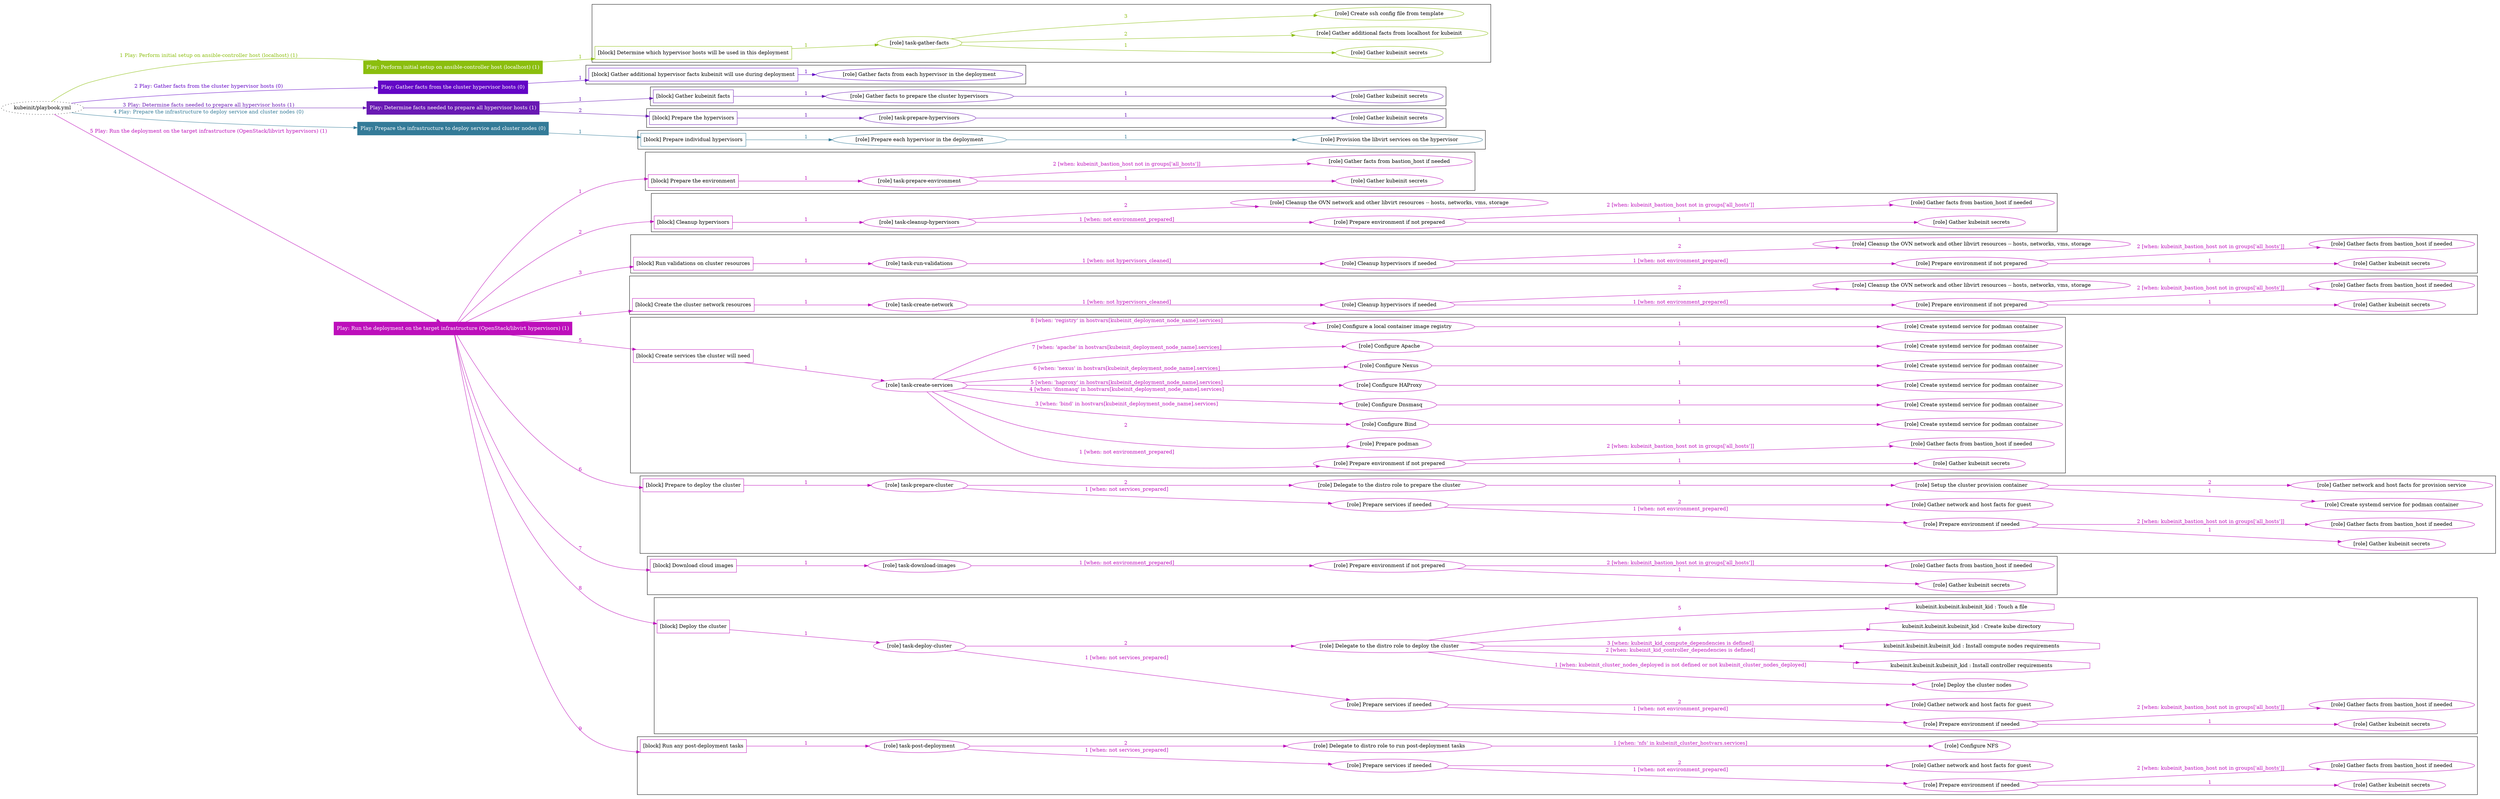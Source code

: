 digraph {
	graph [concentrate=true ordering=in rankdir=LR ratio=fill]
	edge [esep=5 sep=10]
	"kubeinit/playbook.yml" [URL="/home/runner/work/kubeinit/kubeinit/kubeinit/playbook.yml" id=playbook_125298d5 style=dotted]
	"kubeinit/playbook.yml" -> play_e8ec5bf6 [label="1 Play: Perform initial setup on ansible-controller host (localhost) (1)" color="#8bbe0e" fontcolor="#8bbe0e" id=edge_play_e8ec5bf6 labeltooltip="1 Play: Perform initial setup on ansible-controller host (localhost) (1)" tooltip="1 Play: Perform initial setup on ansible-controller host (localhost) (1)"]
	subgraph "Play: Perform initial setup on ansible-controller host (localhost) (1)" {
		play_e8ec5bf6 [label="Play: Perform initial setup on ansible-controller host (localhost) (1)" URL="/home/runner/work/kubeinit/kubeinit/kubeinit/playbook.yml" color="#8bbe0e" fontcolor="#ffffff" id=play_e8ec5bf6 shape=box style=filled tooltip=localhost]
		play_e8ec5bf6 -> block_631149fe [label=1 color="#8bbe0e" fontcolor="#8bbe0e" id=edge_block_631149fe labeltooltip=1 tooltip=1]
		subgraph cluster_block_631149fe {
			block_631149fe [label="[block] Determine which hypervisor hosts will be used in this deployment" URL="/home/runner/work/kubeinit/kubeinit/kubeinit/playbook.yml" color="#8bbe0e" id=block_631149fe labeltooltip="Determine which hypervisor hosts will be used in this deployment" shape=box tooltip="Determine which hypervisor hosts will be used in this deployment"]
			block_631149fe -> role_c321fa59 [label="1 " color="#8bbe0e" fontcolor="#8bbe0e" id=edge_role_c321fa59 labeltooltip="1 " tooltip="1 "]
			subgraph "task-gather-facts" {
				role_c321fa59 [label="[role] task-gather-facts" URL="/home/runner/work/kubeinit/kubeinit/kubeinit/playbook.yml" color="#8bbe0e" id=role_c321fa59 tooltip="task-gather-facts"]
				role_c321fa59 -> role_ca5f444b [label="1 " color="#8bbe0e" fontcolor="#8bbe0e" id=edge_role_ca5f444b labeltooltip="1 " tooltip="1 "]
				subgraph "Gather kubeinit secrets" {
					role_ca5f444b [label="[role] Gather kubeinit secrets" URL="/home/runner/.ansible/collections/ansible_collections/kubeinit/kubeinit/roles/kubeinit_prepare/tasks/build_hypervisors_group.yml" color="#8bbe0e" id=role_ca5f444b tooltip="Gather kubeinit secrets"]
				}
				role_c321fa59 -> role_3eeaf09d [label="2 " color="#8bbe0e" fontcolor="#8bbe0e" id=edge_role_3eeaf09d labeltooltip="2 " tooltip="2 "]
				subgraph "Gather additional facts from localhost for kubeinit" {
					role_3eeaf09d [label="[role] Gather additional facts from localhost for kubeinit" URL="/home/runner/.ansible/collections/ansible_collections/kubeinit/kubeinit/roles/kubeinit_prepare/tasks/build_hypervisors_group.yml" color="#8bbe0e" id=role_3eeaf09d tooltip="Gather additional facts from localhost for kubeinit"]
				}
				role_c321fa59 -> role_4dae455e [label="3 " color="#8bbe0e" fontcolor="#8bbe0e" id=edge_role_4dae455e labeltooltip="3 " tooltip="3 "]
				subgraph "Create ssh config file from template" {
					role_4dae455e [label="[role] Create ssh config file from template" URL="/home/runner/.ansible/collections/ansible_collections/kubeinit/kubeinit/roles/kubeinit_prepare/tasks/build_hypervisors_group.yml" color="#8bbe0e" id=role_4dae455e tooltip="Create ssh config file from template"]
				}
			}
		}
	}
	"kubeinit/playbook.yml" -> play_b8ada431 [label="2 Play: Gather facts from the cluster hypervisor hosts (0)" color="#6306c6" fontcolor="#6306c6" id=edge_play_b8ada431 labeltooltip="2 Play: Gather facts from the cluster hypervisor hosts (0)" tooltip="2 Play: Gather facts from the cluster hypervisor hosts (0)"]
	subgraph "Play: Gather facts from the cluster hypervisor hosts (0)" {
		play_b8ada431 [label="Play: Gather facts from the cluster hypervisor hosts (0)" URL="/home/runner/work/kubeinit/kubeinit/kubeinit/playbook.yml" color="#6306c6" fontcolor="#ffffff" id=play_b8ada431 shape=box style=filled tooltip="Play: Gather facts from the cluster hypervisor hosts (0)"]
		play_b8ada431 -> block_55e02f4d [label=1 color="#6306c6" fontcolor="#6306c6" id=edge_block_55e02f4d labeltooltip=1 tooltip=1]
		subgraph cluster_block_55e02f4d {
			block_55e02f4d [label="[block] Gather additional hypervisor facts kubeinit will use during deployment" URL="/home/runner/work/kubeinit/kubeinit/kubeinit/playbook.yml" color="#6306c6" id=block_55e02f4d labeltooltip="Gather additional hypervisor facts kubeinit will use during deployment" shape=box tooltip="Gather additional hypervisor facts kubeinit will use during deployment"]
			block_55e02f4d -> role_af0cd4fd [label="1 " color="#6306c6" fontcolor="#6306c6" id=edge_role_af0cd4fd labeltooltip="1 " tooltip="1 "]
			subgraph "Gather facts from each hypervisor in the deployment" {
				role_af0cd4fd [label="[role] Gather facts from each hypervisor in the deployment" URL="/home/runner/work/kubeinit/kubeinit/kubeinit/playbook.yml" color="#6306c6" id=role_af0cd4fd tooltip="Gather facts from each hypervisor in the deployment"]
			}
		}
	}
	"kubeinit/playbook.yml" -> play_06fdd0b2 [label="3 Play: Determine facts needed to prepare all hypervisor hosts (1)" color="#6919b3" fontcolor="#6919b3" id=edge_play_06fdd0b2 labeltooltip="3 Play: Determine facts needed to prepare all hypervisor hosts (1)" tooltip="3 Play: Determine facts needed to prepare all hypervisor hosts (1)"]
	subgraph "Play: Determine facts needed to prepare all hypervisor hosts (1)" {
		play_06fdd0b2 [label="Play: Determine facts needed to prepare all hypervisor hosts (1)" URL="/home/runner/work/kubeinit/kubeinit/kubeinit/playbook.yml" color="#6919b3" fontcolor="#ffffff" id=play_06fdd0b2 shape=box style=filled tooltip=localhost]
		play_06fdd0b2 -> block_b03b3c3b [label=1 color="#6919b3" fontcolor="#6919b3" id=edge_block_b03b3c3b labeltooltip=1 tooltip=1]
		subgraph cluster_block_b03b3c3b {
			block_b03b3c3b [label="[block] Gather kubeinit facts" URL="/home/runner/work/kubeinit/kubeinit/kubeinit/playbook.yml" color="#6919b3" id=block_b03b3c3b labeltooltip="Gather kubeinit facts" shape=box tooltip="Gather kubeinit facts"]
			block_b03b3c3b -> role_a966c672 [label="1 " color="#6919b3" fontcolor="#6919b3" id=edge_role_a966c672 labeltooltip="1 " tooltip="1 "]
			subgraph "Gather facts to prepare the cluster hypervisors" {
				role_a966c672 [label="[role] Gather facts to prepare the cluster hypervisors" URL="/home/runner/work/kubeinit/kubeinit/kubeinit/playbook.yml" color="#6919b3" id=role_a966c672 tooltip="Gather facts to prepare the cluster hypervisors"]
				role_a966c672 -> role_f08cc347 [label="1 " color="#6919b3" fontcolor="#6919b3" id=edge_role_f08cc347 labeltooltip="1 " tooltip="1 "]
				subgraph "Gather kubeinit secrets" {
					role_f08cc347 [label="[role] Gather kubeinit secrets" URL="/home/runner/.ansible/collections/ansible_collections/kubeinit/kubeinit/roles/kubeinit_prepare/tasks/gather_kubeinit_facts.yml" color="#6919b3" id=role_f08cc347 tooltip="Gather kubeinit secrets"]
				}
			}
		}
		play_06fdd0b2 -> block_745e5244 [label=2 color="#6919b3" fontcolor="#6919b3" id=edge_block_745e5244 labeltooltip=2 tooltip=2]
		subgraph cluster_block_745e5244 {
			block_745e5244 [label="[block] Prepare the hypervisors" URL="/home/runner/work/kubeinit/kubeinit/kubeinit/playbook.yml" color="#6919b3" id=block_745e5244 labeltooltip="Prepare the hypervisors" shape=box tooltip="Prepare the hypervisors"]
			block_745e5244 -> role_8cd86047 [label="1 " color="#6919b3" fontcolor="#6919b3" id=edge_role_8cd86047 labeltooltip="1 " tooltip="1 "]
			subgraph "task-prepare-hypervisors" {
				role_8cd86047 [label="[role] task-prepare-hypervisors" URL="/home/runner/work/kubeinit/kubeinit/kubeinit/playbook.yml" color="#6919b3" id=role_8cd86047 tooltip="task-prepare-hypervisors"]
				role_8cd86047 -> role_1cfe5404 [label="1 " color="#6919b3" fontcolor="#6919b3" id=edge_role_1cfe5404 labeltooltip="1 " tooltip="1 "]
				subgraph "Gather kubeinit secrets" {
					role_1cfe5404 [label="[role] Gather kubeinit secrets" URL="/home/runner/.ansible/collections/ansible_collections/kubeinit/kubeinit/roles/kubeinit_prepare/tasks/gather_kubeinit_facts.yml" color="#6919b3" id=role_1cfe5404 tooltip="Gather kubeinit secrets"]
				}
			}
		}
	}
	"kubeinit/playbook.yml" -> play_16026a46 [label="4 Play: Prepare the infrastructure to deploy service and cluster nodes (0)" color="#347b98" fontcolor="#347b98" id=edge_play_16026a46 labeltooltip="4 Play: Prepare the infrastructure to deploy service and cluster nodes (0)" tooltip="4 Play: Prepare the infrastructure to deploy service and cluster nodes (0)"]
	subgraph "Play: Prepare the infrastructure to deploy service and cluster nodes (0)" {
		play_16026a46 [label="Play: Prepare the infrastructure to deploy service and cluster nodes (0)" URL="/home/runner/work/kubeinit/kubeinit/kubeinit/playbook.yml" color="#347b98" fontcolor="#ffffff" id=play_16026a46 shape=box style=filled tooltip="Play: Prepare the infrastructure to deploy service and cluster nodes (0)"]
		play_16026a46 -> block_43cd9eed [label=1 color="#347b98" fontcolor="#347b98" id=edge_block_43cd9eed labeltooltip=1 tooltip=1]
		subgraph cluster_block_43cd9eed {
			block_43cd9eed [label="[block] Prepare individual hypervisors" URL="/home/runner/work/kubeinit/kubeinit/kubeinit/playbook.yml" color="#347b98" id=block_43cd9eed labeltooltip="Prepare individual hypervisors" shape=box tooltip="Prepare individual hypervisors"]
			block_43cd9eed -> role_e21920b3 [label="1 " color="#347b98" fontcolor="#347b98" id=edge_role_e21920b3 labeltooltip="1 " tooltip="1 "]
			subgraph "Prepare each hypervisor in the deployment" {
				role_e21920b3 [label="[role] Prepare each hypervisor in the deployment" URL="/home/runner/work/kubeinit/kubeinit/kubeinit/playbook.yml" color="#347b98" id=role_e21920b3 tooltip="Prepare each hypervisor in the deployment"]
				role_e21920b3 -> role_3a103bc6 [label="1 " color="#347b98" fontcolor="#347b98" id=edge_role_3a103bc6 labeltooltip="1 " tooltip="1 "]
				subgraph "Provision the libvirt services on the hypervisor" {
					role_3a103bc6 [label="[role] Provision the libvirt services on the hypervisor" URL="/home/runner/.ansible/collections/ansible_collections/kubeinit/kubeinit/roles/kubeinit_prepare/tasks/prepare_hypervisor.yml" color="#347b98" id=role_3a103bc6 tooltip="Provision the libvirt services on the hypervisor"]
				}
			}
		}
	}
	"kubeinit/playbook.yml" -> play_556f939b [label="5 Play: Run the deployment on the target infrastructure (OpenStack/libvirt hypervisors) (1)" color="#bd0fbb" fontcolor="#bd0fbb" id=edge_play_556f939b labeltooltip="5 Play: Run the deployment on the target infrastructure (OpenStack/libvirt hypervisors) (1)" tooltip="5 Play: Run the deployment on the target infrastructure (OpenStack/libvirt hypervisors) (1)"]
	subgraph "Play: Run the deployment on the target infrastructure (OpenStack/libvirt hypervisors) (1)" {
		play_556f939b [label="Play: Run the deployment on the target infrastructure (OpenStack/libvirt hypervisors) (1)" URL="/home/runner/work/kubeinit/kubeinit/kubeinit/playbook.yml" color="#bd0fbb" fontcolor="#ffffff" id=play_556f939b shape=box style=filled tooltip=localhost]
		play_556f939b -> block_708737a5 [label=1 color="#bd0fbb" fontcolor="#bd0fbb" id=edge_block_708737a5 labeltooltip=1 tooltip=1]
		subgraph cluster_block_708737a5 {
			block_708737a5 [label="[block] Prepare the environment" URL="/home/runner/work/kubeinit/kubeinit/kubeinit/playbook.yml" color="#bd0fbb" id=block_708737a5 labeltooltip="Prepare the environment" shape=box tooltip="Prepare the environment"]
			block_708737a5 -> role_2fef33f6 [label="1 " color="#bd0fbb" fontcolor="#bd0fbb" id=edge_role_2fef33f6 labeltooltip="1 " tooltip="1 "]
			subgraph "task-prepare-environment" {
				role_2fef33f6 [label="[role] task-prepare-environment" URL="/home/runner/work/kubeinit/kubeinit/kubeinit/playbook.yml" color="#bd0fbb" id=role_2fef33f6 tooltip="task-prepare-environment"]
				role_2fef33f6 -> role_f1254afe [label="1 " color="#bd0fbb" fontcolor="#bd0fbb" id=edge_role_f1254afe labeltooltip="1 " tooltip="1 "]
				subgraph "Gather kubeinit secrets" {
					role_f1254afe [label="[role] Gather kubeinit secrets" URL="/home/runner/.ansible/collections/ansible_collections/kubeinit/kubeinit/roles/kubeinit_prepare/tasks/gather_kubeinit_facts.yml" color="#bd0fbb" id=role_f1254afe tooltip="Gather kubeinit secrets"]
				}
				role_2fef33f6 -> role_9a6b17fe [label="2 [when: kubeinit_bastion_host not in groups['all_hosts']]" color="#bd0fbb" fontcolor="#bd0fbb" id=edge_role_9a6b17fe labeltooltip="2 [when: kubeinit_bastion_host not in groups['all_hosts']]" tooltip="2 [when: kubeinit_bastion_host not in groups['all_hosts']]"]
				subgraph "Gather facts from bastion_host if needed" {
					role_9a6b17fe [label="[role] Gather facts from bastion_host if needed" URL="/home/runner/.ansible/collections/ansible_collections/kubeinit/kubeinit/roles/kubeinit_prepare/tasks/main.yml" color="#bd0fbb" id=role_9a6b17fe tooltip="Gather facts from bastion_host if needed"]
				}
			}
		}
		play_556f939b -> block_57c69b79 [label=2 color="#bd0fbb" fontcolor="#bd0fbb" id=edge_block_57c69b79 labeltooltip=2 tooltip=2]
		subgraph cluster_block_57c69b79 {
			block_57c69b79 [label="[block] Cleanup hypervisors" URL="/home/runner/work/kubeinit/kubeinit/kubeinit/playbook.yml" color="#bd0fbb" id=block_57c69b79 labeltooltip="Cleanup hypervisors" shape=box tooltip="Cleanup hypervisors"]
			block_57c69b79 -> role_d63bbbb3 [label="1 " color="#bd0fbb" fontcolor="#bd0fbb" id=edge_role_d63bbbb3 labeltooltip="1 " tooltip="1 "]
			subgraph "task-cleanup-hypervisors" {
				role_d63bbbb3 [label="[role] task-cleanup-hypervisors" URL="/home/runner/work/kubeinit/kubeinit/kubeinit/playbook.yml" color="#bd0fbb" id=role_d63bbbb3 tooltip="task-cleanup-hypervisors"]
				role_d63bbbb3 -> role_9250c283 [label="1 [when: not environment_prepared]" color="#bd0fbb" fontcolor="#bd0fbb" id=edge_role_9250c283 labeltooltip="1 [when: not environment_prepared]" tooltip="1 [when: not environment_prepared]"]
				subgraph "Prepare environment if not prepared" {
					role_9250c283 [label="[role] Prepare environment if not prepared" URL="/home/runner/.ansible/collections/ansible_collections/kubeinit/kubeinit/roles/kubeinit_libvirt/tasks/cleanup_hypervisors.yml" color="#bd0fbb" id=role_9250c283 tooltip="Prepare environment if not prepared"]
					role_9250c283 -> role_b3fc9457 [label="1 " color="#bd0fbb" fontcolor="#bd0fbb" id=edge_role_b3fc9457 labeltooltip="1 " tooltip="1 "]
					subgraph "Gather kubeinit secrets" {
						role_b3fc9457 [label="[role] Gather kubeinit secrets" URL="/home/runner/.ansible/collections/ansible_collections/kubeinit/kubeinit/roles/kubeinit_prepare/tasks/gather_kubeinit_facts.yml" color="#bd0fbb" id=role_b3fc9457 tooltip="Gather kubeinit secrets"]
					}
					role_9250c283 -> role_22a0e8b6 [label="2 [when: kubeinit_bastion_host not in groups['all_hosts']]" color="#bd0fbb" fontcolor="#bd0fbb" id=edge_role_22a0e8b6 labeltooltip="2 [when: kubeinit_bastion_host not in groups['all_hosts']]" tooltip="2 [when: kubeinit_bastion_host not in groups['all_hosts']]"]
					subgraph "Gather facts from bastion_host if needed" {
						role_22a0e8b6 [label="[role] Gather facts from bastion_host if needed" URL="/home/runner/.ansible/collections/ansible_collections/kubeinit/kubeinit/roles/kubeinit_prepare/tasks/main.yml" color="#bd0fbb" id=role_22a0e8b6 tooltip="Gather facts from bastion_host if needed"]
					}
				}
				role_d63bbbb3 -> role_c5d7a30e [label="2 " color="#bd0fbb" fontcolor="#bd0fbb" id=edge_role_c5d7a30e labeltooltip="2 " tooltip="2 "]
				subgraph "Cleanup the OVN network and other libvirt resources -- hosts, networks, vms, storage" {
					role_c5d7a30e [label="[role] Cleanup the OVN network and other libvirt resources -- hosts, networks, vms, storage" URL="/home/runner/.ansible/collections/ansible_collections/kubeinit/kubeinit/roles/kubeinit_libvirt/tasks/cleanup_hypervisors.yml" color="#bd0fbb" id=role_c5d7a30e tooltip="Cleanup the OVN network and other libvirt resources -- hosts, networks, vms, storage"]
				}
			}
		}
		play_556f939b -> block_bfabb352 [label=3 color="#bd0fbb" fontcolor="#bd0fbb" id=edge_block_bfabb352 labeltooltip=3 tooltip=3]
		subgraph cluster_block_bfabb352 {
			block_bfabb352 [label="[block] Run validations on cluster resources" URL="/home/runner/work/kubeinit/kubeinit/kubeinit/playbook.yml" color="#bd0fbb" id=block_bfabb352 labeltooltip="Run validations on cluster resources" shape=box tooltip="Run validations on cluster resources"]
			block_bfabb352 -> role_c715cff7 [label="1 " color="#bd0fbb" fontcolor="#bd0fbb" id=edge_role_c715cff7 labeltooltip="1 " tooltip="1 "]
			subgraph "task-run-validations" {
				role_c715cff7 [label="[role] task-run-validations" URL="/home/runner/work/kubeinit/kubeinit/kubeinit/playbook.yml" color="#bd0fbb" id=role_c715cff7 tooltip="task-run-validations"]
				role_c715cff7 -> role_d3ef5e35 [label="1 [when: not hypervisors_cleaned]" color="#bd0fbb" fontcolor="#bd0fbb" id=edge_role_d3ef5e35 labeltooltip="1 [when: not hypervisors_cleaned]" tooltip="1 [when: not hypervisors_cleaned]"]
				subgraph "Cleanup hypervisors if needed" {
					role_d3ef5e35 [label="[role] Cleanup hypervisors if needed" URL="/home/runner/.ansible/collections/ansible_collections/kubeinit/kubeinit/roles/kubeinit_validations/tasks/main.yml" color="#bd0fbb" id=role_d3ef5e35 tooltip="Cleanup hypervisors if needed"]
					role_d3ef5e35 -> role_579fcd6e [label="1 [when: not environment_prepared]" color="#bd0fbb" fontcolor="#bd0fbb" id=edge_role_579fcd6e labeltooltip="1 [when: not environment_prepared]" tooltip="1 [when: not environment_prepared]"]
					subgraph "Prepare environment if not prepared" {
						role_579fcd6e [label="[role] Prepare environment if not prepared" URL="/home/runner/.ansible/collections/ansible_collections/kubeinit/kubeinit/roles/kubeinit_libvirt/tasks/cleanup_hypervisors.yml" color="#bd0fbb" id=role_579fcd6e tooltip="Prepare environment if not prepared"]
						role_579fcd6e -> role_68c40b09 [label="1 " color="#bd0fbb" fontcolor="#bd0fbb" id=edge_role_68c40b09 labeltooltip="1 " tooltip="1 "]
						subgraph "Gather kubeinit secrets" {
							role_68c40b09 [label="[role] Gather kubeinit secrets" URL="/home/runner/.ansible/collections/ansible_collections/kubeinit/kubeinit/roles/kubeinit_prepare/tasks/gather_kubeinit_facts.yml" color="#bd0fbb" id=role_68c40b09 tooltip="Gather kubeinit secrets"]
						}
						role_579fcd6e -> role_57f1fe3f [label="2 [when: kubeinit_bastion_host not in groups['all_hosts']]" color="#bd0fbb" fontcolor="#bd0fbb" id=edge_role_57f1fe3f labeltooltip="2 [when: kubeinit_bastion_host not in groups['all_hosts']]" tooltip="2 [when: kubeinit_bastion_host not in groups['all_hosts']]"]
						subgraph "Gather facts from bastion_host if needed" {
							role_57f1fe3f [label="[role] Gather facts from bastion_host if needed" URL="/home/runner/.ansible/collections/ansible_collections/kubeinit/kubeinit/roles/kubeinit_prepare/tasks/main.yml" color="#bd0fbb" id=role_57f1fe3f tooltip="Gather facts from bastion_host if needed"]
						}
					}
					role_d3ef5e35 -> role_d7348ce2 [label="2 " color="#bd0fbb" fontcolor="#bd0fbb" id=edge_role_d7348ce2 labeltooltip="2 " tooltip="2 "]
					subgraph "Cleanup the OVN network and other libvirt resources -- hosts, networks, vms, storage" {
						role_d7348ce2 [label="[role] Cleanup the OVN network and other libvirt resources -- hosts, networks, vms, storage" URL="/home/runner/.ansible/collections/ansible_collections/kubeinit/kubeinit/roles/kubeinit_libvirt/tasks/cleanup_hypervisors.yml" color="#bd0fbb" id=role_d7348ce2 tooltip="Cleanup the OVN network and other libvirt resources -- hosts, networks, vms, storage"]
					}
				}
			}
		}
		play_556f939b -> block_add20188 [label=4 color="#bd0fbb" fontcolor="#bd0fbb" id=edge_block_add20188 labeltooltip=4 tooltip=4]
		subgraph cluster_block_add20188 {
			block_add20188 [label="[block] Create the cluster network resources" URL="/home/runner/work/kubeinit/kubeinit/kubeinit/playbook.yml" color="#bd0fbb" id=block_add20188 labeltooltip="Create the cluster network resources" shape=box tooltip="Create the cluster network resources"]
			block_add20188 -> role_7669bf8d [label="1 " color="#bd0fbb" fontcolor="#bd0fbb" id=edge_role_7669bf8d labeltooltip="1 " tooltip="1 "]
			subgraph "task-create-network" {
				role_7669bf8d [label="[role] task-create-network" URL="/home/runner/work/kubeinit/kubeinit/kubeinit/playbook.yml" color="#bd0fbb" id=role_7669bf8d tooltip="task-create-network"]
				role_7669bf8d -> role_21da8b79 [label="1 [when: not hypervisors_cleaned]" color="#bd0fbb" fontcolor="#bd0fbb" id=edge_role_21da8b79 labeltooltip="1 [when: not hypervisors_cleaned]" tooltip="1 [when: not hypervisors_cleaned]"]
				subgraph "Cleanup hypervisors if needed" {
					role_21da8b79 [label="[role] Cleanup hypervisors if needed" URL="/home/runner/.ansible/collections/ansible_collections/kubeinit/kubeinit/roles/kubeinit_libvirt/tasks/create_network.yml" color="#bd0fbb" id=role_21da8b79 tooltip="Cleanup hypervisors if needed"]
					role_21da8b79 -> role_b65abd8e [label="1 [when: not environment_prepared]" color="#bd0fbb" fontcolor="#bd0fbb" id=edge_role_b65abd8e labeltooltip="1 [when: not environment_prepared]" tooltip="1 [when: not environment_prepared]"]
					subgraph "Prepare environment if not prepared" {
						role_b65abd8e [label="[role] Prepare environment if not prepared" URL="/home/runner/.ansible/collections/ansible_collections/kubeinit/kubeinit/roles/kubeinit_libvirt/tasks/cleanup_hypervisors.yml" color="#bd0fbb" id=role_b65abd8e tooltip="Prepare environment if not prepared"]
						role_b65abd8e -> role_aa3e4f96 [label="1 " color="#bd0fbb" fontcolor="#bd0fbb" id=edge_role_aa3e4f96 labeltooltip="1 " tooltip="1 "]
						subgraph "Gather kubeinit secrets" {
							role_aa3e4f96 [label="[role] Gather kubeinit secrets" URL="/home/runner/.ansible/collections/ansible_collections/kubeinit/kubeinit/roles/kubeinit_prepare/tasks/gather_kubeinit_facts.yml" color="#bd0fbb" id=role_aa3e4f96 tooltip="Gather kubeinit secrets"]
						}
						role_b65abd8e -> role_6dcb2b09 [label="2 [when: kubeinit_bastion_host not in groups['all_hosts']]" color="#bd0fbb" fontcolor="#bd0fbb" id=edge_role_6dcb2b09 labeltooltip="2 [when: kubeinit_bastion_host not in groups['all_hosts']]" tooltip="2 [when: kubeinit_bastion_host not in groups['all_hosts']]"]
						subgraph "Gather facts from bastion_host if needed" {
							role_6dcb2b09 [label="[role] Gather facts from bastion_host if needed" URL="/home/runner/.ansible/collections/ansible_collections/kubeinit/kubeinit/roles/kubeinit_prepare/tasks/main.yml" color="#bd0fbb" id=role_6dcb2b09 tooltip="Gather facts from bastion_host if needed"]
						}
					}
					role_21da8b79 -> role_0b06e165 [label="2 " color="#bd0fbb" fontcolor="#bd0fbb" id=edge_role_0b06e165 labeltooltip="2 " tooltip="2 "]
					subgraph "Cleanup the OVN network and other libvirt resources -- hosts, networks, vms, storage" {
						role_0b06e165 [label="[role] Cleanup the OVN network and other libvirt resources -- hosts, networks, vms, storage" URL="/home/runner/.ansible/collections/ansible_collections/kubeinit/kubeinit/roles/kubeinit_libvirt/tasks/cleanup_hypervisors.yml" color="#bd0fbb" id=role_0b06e165 tooltip="Cleanup the OVN network and other libvirt resources -- hosts, networks, vms, storage"]
					}
				}
			}
		}
		play_556f939b -> block_35c0160f [label=5 color="#bd0fbb" fontcolor="#bd0fbb" id=edge_block_35c0160f labeltooltip=5 tooltip=5]
		subgraph cluster_block_35c0160f {
			block_35c0160f [label="[block] Create services the cluster will need" URL="/home/runner/work/kubeinit/kubeinit/kubeinit/playbook.yml" color="#bd0fbb" id=block_35c0160f labeltooltip="Create services the cluster will need" shape=box tooltip="Create services the cluster will need"]
			block_35c0160f -> role_bb09c85b [label="1 " color="#bd0fbb" fontcolor="#bd0fbb" id=edge_role_bb09c85b labeltooltip="1 " tooltip="1 "]
			subgraph "task-create-services" {
				role_bb09c85b [label="[role] task-create-services" URL="/home/runner/work/kubeinit/kubeinit/kubeinit/playbook.yml" color="#bd0fbb" id=role_bb09c85b tooltip="task-create-services"]
				role_bb09c85b -> role_d2cd590a [label="1 [when: not environment_prepared]" color="#bd0fbb" fontcolor="#bd0fbb" id=edge_role_d2cd590a labeltooltip="1 [when: not environment_prepared]" tooltip="1 [when: not environment_prepared]"]
				subgraph "Prepare environment if not prepared" {
					role_d2cd590a [label="[role] Prepare environment if not prepared" URL="/home/runner/.ansible/collections/ansible_collections/kubeinit/kubeinit/roles/kubeinit_services/tasks/main.yml" color="#bd0fbb" id=role_d2cd590a tooltip="Prepare environment if not prepared"]
					role_d2cd590a -> role_1ee09def [label="1 " color="#bd0fbb" fontcolor="#bd0fbb" id=edge_role_1ee09def labeltooltip="1 " tooltip="1 "]
					subgraph "Gather kubeinit secrets" {
						role_1ee09def [label="[role] Gather kubeinit secrets" URL="/home/runner/.ansible/collections/ansible_collections/kubeinit/kubeinit/roles/kubeinit_prepare/tasks/gather_kubeinit_facts.yml" color="#bd0fbb" id=role_1ee09def tooltip="Gather kubeinit secrets"]
					}
					role_d2cd590a -> role_cdb1ad41 [label="2 [when: kubeinit_bastion_host not in groups['all_hosts']]" color="#bd0fbb" fontcolor="#bd0fbb" id=edge_role_cdb1ad41 labeltooltip="2 [when: kubeinit_bastion_host not in groups['all_hosts']]" tooltip="2 [when: kubeinit_bastion_host not in groups['all_hosts']]"]
					subgraph "Gather facts from bastion_host if needed" {
						role_cdb1ad41 [label="[role] Gather facts from bastion_host if needed" URL="/home/runner/.ansible/collections/ansible_collections/kubeinit/kubeinit/roles/kubeinit_prepare/tasks/main.yml" color="#bd0fbb" id=role_cdb1ad41 tooltip="Gather facts from bastion_host if needed"]
					}
				}
				role_bb09c85b -> role_caba7cf1 [label="2 " color="#bd0fbb" fontcolor="#bd0fbb" id=edge_role_caba7cf1 labeltooltip="2 " tooltip="2 "]
				subgraph "Prepare podman" {
					role_caba7cf1 [label="[role] Prepare podman" URL="/home/runner/.ansible/collections/ansible_collections/kubeinit/kubeinit/roles/kubeinit_services/tasks/00_create_service_pod.yml" color="#bd0fbb" id=role_caba7cf1 tooltip="Prepare podman"]
				}
				role_bb09c85b -> role_bbcd053f [label="3 [when: 'bind' in hostvars[kubeinit_deployment_node_name].services]" color="#bd0fbb" fontcolor="#bd0fbb" id=edge_role_bbcd053f labeltooltip="3 [when: 'bind' in hostvars[kubeinit_deployment_node_name].services]" tooltip="3 [when: 'bind' in hostvars[kubeinit_deployment_node_name].services]"]
				subgraph "Configure Bind" {
					role_bbcd053f [label="[role] Configure Bind" URL="/home/runner/.ansible/collections/ansible_collections/kubeinit/kubeinit/roles/kubeinit_services/tasks/start_services_containers.yml" color="#bd0fbb" id=role_bbcd053f tooltip="Configure Bind"]
					role_bbcd053f -> role_75d876b2 [label="1 " color="#bd0fbb" fontcolor="#bd0fbb" id=edge_role_75d876b2 labeltooltip="1 " tooltip="1 "]
					subgraph "Create systemd service for podman container" {
						role_75d876b2 [label="[role] Create systemd service for podman container" URL="/home/runner/.ansible/collections/ansible_collections/kubeinit/kubeinit/roles/kubeinit_bind/tasks/main.yml" color="#bd0fbb" id=role_75d876b2 tooltip="Create systemd service for podman container"]
					}
				}
				role_bb09c85b -> role_1d1ef31d [label="4 [when: 'dnsmasq' in hostvars[kubeinit_deployment_node_name].services]" color="#bd0fbb" fontcolor="#bd0fbb" id=edge_role_1d1ef31d labeltooltip="4 [when: 'dnsmasq' in hostvars[kubeinit_deployment_node_name].services]" tooltip="4 [when: 'dnsmasq' in hostvars[kubeinit_deployment_node_name].services]"]
				subgraph "Configure Dnsmasq" {
					role_1d1ef31d [label="[role] Configure Dnsmasq" URL="/home/runner/.ansible/collections/ansible_collections/kubeinit/kubeinit/roles/kubeinit_services/tasks/start_services_containers.yml" color="#bd0fbb" id=role_1d1ef31d tooltip="Configure Dnsmasq"]
					role_1d1ef31d -> role_7167a2df [label="1 " color="#bd0fbb" fontcolor="#bd0fbb" id=edge_role_7167a2df labeltooltip="1 " tooltip="1 "]
					subgraph "Create systemd service for podman container" {
						role_7167a2df [label="[role] Create systemd service for podman container" URL="/home/runner/.ansible/collections/ansible_collections/kubeinit/kubeinit/roles/kubeinit_dnsmasq/tasks/main.yml" color="#bd0fbb" id=role_7167a2df tooltip="Create systemd service for podman container"]
					}
				}
				role_bb09c85b -> role_95f1b63d [label="5 [when: 'haproxy' in hostvars[kubeinit_deployment_node_name].services]" color="#bd0fbb" fontcolor="#bd0fbb" id=edge_role_95f1b63d labeltooltip="5 [when: 'haproxy' in hostvars[kubeinit_deployment_node_name].services]" tooltip="5 [when: 'haproxy' in hostvars[kubeinit_deployment_node_name].services]"]
				subgraph "Configure HAProxy" {
					role_95f1b63d [label="[role] Configure HAProxy" URL="/home/runner/.ansible/collections/ansible_collections/kubeinit/kubeinit/roles/kubeinit_services/tasks/start_services_containers.yml" color="#bd0fbb" id=role_95f1b63d tooltip="Configure HAProxy"]
					role_95f1b63d -> role_96aff6c8 [label="1 " color="#bd0fbb" fontcolor="#bd0fbb" id=edge_role_96aff6c8 labeltooltip="1 " tooltip="1 "]
					subgraph "Create systemd service for podman container" {
						role_96aff6c8 [label="[role] Create systemd service for podman container" URL="/home/runner/.ansible/collections/ansible_collections/kubeinit/kubeinit/roles/kubeinit_haproxy/tasks/main.yml" color="#bd0fbb" id=role_96aff6c8 tooltip="Create systemd service for podman container"]
					}
				}
				role_bb09c85b -> role_9eedbc68 [label="6 [when: 'nexus' in hostvars[kubeinit_deployment_node_name].services]" color="#bd0fbb" fontcolor="#bd0fbb" id=edge_role_9eedbc68 labeltooltip="6 [when: 'nexus' in hostvars[kubeinit_deployment_node_name].services]" tooltip="6 [when: 'nexus' in hostvars[kubeinit_deployment_node_name].services]"]
				subgraph "Configure Nexus" {
					role_9eedbc68 [label="[role] Configure Nexus" URL="/home/runner/.ansible/collections/ansible_collections/kubeinit/kubeinit/roles/kubeinit_services/tasks/start_services_containers.yml" color="#bd0fbb" id=role_9eedbc68 tooltip="Configure Nexus"]
					role_9eedbc68 -> role_08b03d81 [label="1 " color="#bd0fbb" fontcolor="#bd0fbb" id=edge_role_08b03d81 labeltooltip="1 " tooltip="1 "]
					subgraph "Create systemd service for podman container" {
						role_08b03d81 [label="[role] Create systemd service for podman container" URL="/home/runner/.ansible/collections/ansible_collections/kubeinit/kubeinit/roles/kubeinit_nexus/tasks/main.yml" color="#bd0fbb" id=role_08b03d81 tooltip="Create systemd service for podman container"]
					}
				}
				role_bb09c85b -> role_82c17a58 [label="7 [when: 'apache' in hostvars[kubeinit_deployment_node_name].services]" color="#bd0fbb" fontcolor="#bd0fbb" id=edge_role_82c17a58 labeltooltip="7 [when: 'apache' in hostvars[kubeinit_deployment_node_name].services]" tooltip="7 [when: 'apache' in hostvars[kubeinit_deployment_node_name].services]"]
				subgraph "Configure Apache" {
					role_82c17a58 [label="[role] Configure Apache" URL="/home/runner/.ansible/collections/ansible_collections/kubeinit/kubeinit/roles/kubeinit_services/tasks/start_services_containers.yml" color="#bd0fbb" id=role_82c17a58 tooltip="Configure Apache"]
					role_82c17a58 -> role_e3e88465 [label="1 " color="#bd0fbb" fontcolor="#bd0fbb" id=edge_role_e3e88465 labeltooltip="1 " tooltip="1 "]
					subgraph "Create systemd service for podman container" {
						role_e3e88465 [label="[role] Create systemd service for podman container" URL="/home/runner/.ansible/collections/ansible_collections/kubeinit/kubeinit/roles/kubeinit_apache/tasks/main.yml" color="#bd0fbb" id=role_e3e88465 tooltip="Create systemd service for podman container"]
					}
				}
				role_bb09c85b -> role_c7ffbdc8 [label="8 [when: 'registry' in hostvars[kubeinit_deployment_node_name].services]" color="#bd0fbb" fontcolor="#bd0fbb" id=edge_role_c7ffbdc8 labeltooltip="8 [when: 'registry' in hostvars[kubeinit_deployment_node_name].services]" tooltip="8 [when: 'registry' in hostvars[kubeinit_deployment_node_name].services]"]
				subgraph "Configure a local container image registry" {
					role_c7ffbdc8 [label="[role] Configure a local container image registry" URL="/home/runner/.ansible/collections/ansible_collections/kubeinit/kubeinit/roles/kubeinit_services/tasks/start_services_containers.yml" color="#bd0fbb" id=role_c7ffbdc8 tooltip="Configure a local container image registry"]
					role_c7ffbdc8 -> role_10198229 [label="1 " color="#bd0fbb" fontcolor="#bd0fbb" id=edge_role_10198229 labeltooltip="1 " tooltip="1 "]
					subgraph "Create systemd service for podman container" {
						role_10198229 [label="[role] Create systemd service for podman container" URL="/home/runner/.ansible/collections/ansible_collections/kubeinit/kubeinit/roles/kubeinit_registry/tasks/main.yml" color="#bd0fbb" id=role_10198229 tooltip="Create systemd service for podman container"]
					}
				}
			}
		}
		play_556f939b -> block_0a29144d [label=6 color="#bd0fbb" fontcolor="#bd0fbb" id=edge_block_0a29144d labeltooltip=6 tooltip=6]
		subgraph cluster_block_0a29144d {
			block_0a29144d [label="[block] Prepare to deploy the cluster" URL="/home/runner/work/kubeinit/kubeinit/kubeinit/playbook.yml" color="#bd0fbb" id=block_0a29144d labeltooltip="Prepare to deploy the cluster" shape=box tooltip="Prepare to deploy the cluster"]
			block_0a29144d -> role_fda545bc [label="1 " color="#bd0fbb" fontcolor="#bd0fbb" id=edge_role_fda545bc labeltooltip="1 " tooltip="1 "]
			subgraph "task-prepare-cluster" {
				role_fda545bc [label="[role] task-prepare-cluster" URL="/home/runner/work/kubeinit/kubeinit/kubeinit/playbook.yml" color="#bd0fbb" id=role_fda545bc tooltip="task-prepare-cluster"]
				role_fda545bc -> role_0bd2a91c [label="1 [when: not services_prepared]" color="#bd0fbb" fontcolor="#bd0fbb" id=edge_role_0bd2a91c labeltooltip="1 [when: not services_prepared]" tooltip="1 [when: not services_prepared]"]
				subgraph "Prepare services if needed" {
					role_0bd2a91c [label="[role] Prepare services if needed" URL="/home/runner/.ansible/collections/ansible_collections/kubeinit/kubeinit/roles/kubeinit_prepare/tasks/prepare_cluster.yml" color="#bd0fbb" id=role_0bd2a91c tooltip="Prepare services if needed"]
					role_0bd2a91c -> role_15fc0cc9 [label="1 [when: not environment_prepared]" color="#bd0fbb" fontcolor="#bd0fbb" id=edge_role_15fc0cc9 labeltooltip="1 [when: not environment_prepared]" tooltip="1 [when: not environment_prepared]"]
					subgraph "Prepare environment if needed" {
						role_15fc0cc9 [label="[role] Prepare environment if needed" URL="/home/runner/.ansible/collections/ansible_collections/kubeinit/kubeinit/roles/kubeinit_services/tasks/prepare_services.yml" color="#bd0fbb" id=role_15fc0cc9 tooltip="Prepare environment if needed"]
						role_15fc0cc9 -> role_d2615666 [label="1 " color="#bd0fbb" fontcolor="#bd0fbb" id=edge_role_d2615666 labeltooltip="1 " tooltip="1 "]
						subgraph "Gather kubeinit secrets" {
							role_d2615666 [label="[role] Gather kubeinit secrets" URL="/home/runner/.ansible/collections/ansible_collections/kubeinit/kubeinit/roles/kubeinit_prepare/tasks/gather_kubeinit_facts.yml" color="#bd0fbb" id=role_d2615666 tooltip="Gather kubeinit secrets"]
						}
						role_15fc0cc9 -> role_b33ae44c [label="2 [when: kubeinit_bastion_host not in groups['all_hosts']]" color="#bd0fbb" fontcolor="#bd0fbb" id=edge_role_b33ae44c labeltooltip="2 [when: kubeinit_bastion_host not in groups['all_hosts']]" tooltip="2 [when: kubeinit_bastion_host not in groups['all_hosts']]"]
						subgraph "Gather facts from bastion_host if needed" {
							role_b33ae44c [label="[role] Gather facts from bastion_host if needed" URL="/home/runner/.ansible/collections/ansible_collections/kubeinit/kubeinit/roles/kubeinit_prepare/tasks/main.yml" color="#bd0fbb" id=role_b33ae44c tooltip="Gather facts from bastion_host if needed"]
						}
					}
					role_0bd2a91c -> role_e7680ddf [label="2 " color="#bd0fbb" fontcolor="#bd0fbb" id=edge_role_e7680ddf labeltooltip="2 " tooltip="2 "]
					subgraph "Gather network and host facts for guest" {
						role_e7680ddf [label="[role] Gather network and host facts for guest" URL="/home/runner/.ansible/collections/ansible_collections/kubeinit/kubeinit/roles/kubeinit_services/tasks/prepare_services.yml" color="#bd0fbb" id=role_e7680ddf tooltip="Gather network and host facts for guest"]
					}
				}
				role_fda545bc -> role_ac5ae6ca [label="2 " color="#bd0fbb" fontcolor="#bd0fbb" id=edge_role_ac5ae6ca labeltooltip="2 " tooltip="2 "]
				subgraph "Delegate to the distro role to prepare the cluster" {
					role_ac5ae6ca [label="[role] Delegate to the distro role to prepare the cluster" URL="/home/runner/.ansible/collections/ansible_collections/kubeinit/kubeinit/roles/kubeinit_prepare/tasks/prepare_cluster.yml" color="#bd0fbb" id=role_ac5ae6ca tooltip="Delegate to the distro role to prepare the cluster"]
					role_ac5ae6ca -> role_78e3d167 [label="1 " color="#bd0fbb" fontcolor="#bd0fbb" id=edge_role_78e3d167 labeltooltip="1 " tooltip="1 "]
					subgraph "Setup the cluster provision container" {
						role_78e3d167 [label="[role] Setup the cluster provision container" URL="/home/runner/.ansible/collections/ansible_collections/kubeinit/kubeinit/roles/kubeinit_kid/tasks/prepare_cluster.yml" color="#bd0fbb" id=role_78e3d167 tooltip="Setup the cluster provision container"]
						role_78e3d167 -> role_c24fd34f [label="1 " color="#bd0fbb" fontcolor="#bd0fbb" id=edge_role_c24fd34f labeltooltip="1 " tooltip="1 "]
						subgraph "Create systemd service for podman container" {
							role_c24fd34f [label="[role] Create systemd service for podman container" URL="/home/runner/.ansible/collections/ansible_collections/kubeinit/kubeinit/roles/kubeinit_services/tasks/create_provision_container.yml" color="#bd0fbb" id=role_c24fd34f tooltip="Create systemd service for podman container"]
						}
						role_78e3d167 -> role_a5568e24 [label="2 " color="#bd0fbb" fontcolor="#bd0fbb" id=edge_role_a5568e24 labeltooltip="2 " tooltip="2 "]
						subgraph "Gather network and host facts for provision service" {
							role_a5568e24 [label="[role] Gather network and host facts for provision service" URL="/home/runner/.ansible/collections/ansible_collections/kubeinit/kubeinit/roles/kubeinit_services/tasks/create_provision_container.yml" color="#bd0fbb" id=role_a5568e24 tooltip="Gather network and host facts for provision service"]
						}
					}
				}
			}
		}
		play_556f939b -> block_a0ef9949 [label=7 color="#bd0fbb" fontcolor="#bd0fbb" id=edge_block_a0ef9949 labeltooltip=7 tooltip=7]
		subgraph cluster_block_a0ef9949 {
			block_a0ef9949 [label="[block] Download cloud images" URL="/home/runner/work/kubeinit/kubeinit/kubeinit/playbook.yml" color="#bd0fbb" id=block_a0ef9949 labeltooltip="Download cloud images" shape=box tooltip="Download cloud images"]
			block_a0ef9949 -> role_ee6f9461 [label="1 " color="#bd0fbb" fontcolor="#bd0fbb" id=edge_role_ee6f9461 labeltooltip="1 " tooltip="1 "]
			subgraph "task-download-images" {
				role_ee6f9461 [label="[role] task-download-images" URL="/home/runner/work/kubeinit/kubeinit/kubeinit/playbook.yml" color="#bd0fbb" id=role_ee6f9461 tooltip="task-download-images"]
				role_ee6f9461 -> role_d7892032 [label="1 [when: not environment_prepared]" color="#bd0fbb" fontcolor="#bd0fbb" id=edge_role_d7892032 labeltooltip="1 [when: not environment_prepared]" tooltip="1 [when: not environment_prepared]"]
				subgraph "Prepare environment if not prepared" {
					role_d7892032 [label="[role] Prepare environment if not prepared" URL="/home/runner/.ansible/collections/ansible_collections/kubeinit/kubeinit/roles/kubeinit_libvirt/tasks/download_cloud_images.yml" color="#bd0fbb" id=role_d7892032 tooltip="Prepare environment if not prepared"]
					role_d7892032 -> role_3697295a [label="1 " color="#bd0fbb" fontcolor="#bd0fbb" id=edge_role_3697295a labeltooltip="1 " tooltip="1 "]
					subgraph "Gather kubeinit secrets" {
						role_3697295a [label="[role] Gather kubeinit secrets" URL="/home/runner/.ansible/collections/ansible_collections/kubeinit/kubeinit/roles/kubeinit_prepare/tasks/gather_kubeinit_facts.yml" color="#bd0fbb" id=role_3697295a tooltip="Gather kubeinit secrets"]
					}
					role_d7892032 -> role_a6de4be0 [label="2 [when: kubeinit_bastion_host not in groups['all_hosts']]" color="#bd0fbb" fontcolor="#bd0fbb" id=edge_role_a6de4be0 labeltooltip="2 [when: kubeinit_bastion_host not in groups['all_hosts']]" tooltip="2 [when: kubeinit_bastion_host not in groups['all_hosts']]"]
					subgraph "Gather facts from bastion_host if needed" {
						role_a6de4be0 [label="[role] Gather facts from bastion_host if needed" URL="/home/runner/.ansible/collections/ansible_collections/kubeinit/kubeinit/roles/kubeinit_prepare/tasks/main.yml" color="#bd0fbb" id=role_a6de4be0 tooltip="Gather facts from bastion_host if needed"]
					}
				}
			}
		}
		play_556f939b -> block_f8ba1562 [label=8 color="#bd0fbb" fontcolor="#bd0fbb" id=edge_block_f8ba1562 labeltooltip=8 tooltip=8]
		subgraph cluster_block_f8ba1562 {
			block_f8ba1562 [label="[block] Deploy the cluster" URL="/home/runner/work/kubeinit/kubeinit/kubeinit/playbook.yml" color="#bd0fbb" id=block_f8ba1562 labeltooltip="Deploy the cluster" shape=box tooltip="Deploy the cluster"]
			block_f8ba1562 -> role_14ab43a4 [label="1 " color="#bd0fbb" fontcolor="#bd0fbb" id=edge_role_14ab43a4 labeltooltip="1 " tooltip="1 "]
			subgraph "task-deploy-cluster" {
				role_14ab43a4 [label="[role] task-deploy-cluster" URL="/home/runner/work/kubeinit/kubeinit/kubeinit/playbook.yml" color="#bd0fbb" id=role_14ab43a4 tooltip="task-deploy-cluster"]
				role_14ab43a4 -> role_d8f2c9f7 [label="1 [when: not services_prepared]" color="#bd0fbb" fontcolor="#bd0fbb" id=edge_role_d8f2c9f7 labeltooltip="1 [when: not services_prepared]" tooltip="1 [when: not services_prepared]"]
				subgraph "Prepare services if needed" {
					role_d8f2c9f7 [label="[role] Prepare services if needed" URL="/home/runner/.ansible/collections/ansible_collections/kubeinit/kubeinit/roles/kubeinit_prepare/tasks/deploy_cluster.yml" color="#bd0fbb" id=role_d8f2c9f7 tooltip="Prepare services if needed"]
					role_d8f2c9f7 -> role_44a17fe2 [label="1 [when: not environment_prepared]" color="#bd0fbb" fontcolor="#bd0fbb" id=edge_role_44a17fe2 labeltooltip="1 [when: not environment_prepared]" tooltip="1 [when: not environment_prepared]"]
					subgraph "Prepare environment if needed" {
						role_44a17fe2 [label="[role] Prepare environment if needed" URL="/home/runner/.ansible/collections/ansible_collections/kubeinit/kubeinit/roles/kubeinit_services/tasks/prepare_services.yml" color="#bd0fbb" id=role_44a17fe2 tooltip="Prepare environment if needed"]
						role_44a17fe2 -> role_17eaf187 [label="1 " color="#bd0fbb" fontcolor="#bd0fbb" id=edge_role_17eaf187 labeltooltip="1 " tooltip="1 "]
						subgraph "Gather kubeinit secrets" {
							role_17eaf187 [label="[role] Gather kubeinit secrets" URL="/home/runner/.ansible/collections/ansible_collections/kubeinit/kubeinit/roles/kubeinit_prepare/tasks/gather_kubeinit_facts.yml" color="#bd0fbb" id=role_17eaf187 tooltip="Gather kubeinit secrets"]
						}
						role_44a17fe2 -> role_7ffa745f [label="2 [when: kubeinit_bastion_host not in groups['all_hosts']]" color="#bd0fbb" fontcolor="#bd0fbb" id=edge_role_7ffa745f labeltooltip="2 [when: kubeinit_bastion_host not in groups['all_hosts']]" tooltip="2 [when: kubeinit_bastion_host not in groups['all_hosts']]"]
						subgraph "Gather facts from bastion_host if needed" {
							role_7ffa745f [label="[role] Gather facts from bastion_host if needed" URL="/home/runner/.ansible/collections/ansible_collections/kubeinit/kubeinit/roles/kubeinit_prepare/tasks/main.yml" color="#bd0fbb" id=role_7ffa745f tooltip="Gather facts from bastion_host if needed"]
						}
					}
					role_d8f2c9f7 -> role_662e2c1f [label="2 " color="#bd0fbb" fontcolor="#bd0fbb" id=edge_role_662e2c1f labeltooltip="2 " tooltip="2 "]
					subgraph "Gather network and host facts for guest" {
						role_662e2c1f [label="[role] Gather network and host facts for guest" URL="/home/runner/.ansible/collections/ansible_collections/kubeinit/kubeinit/roles/kubeinit_services/tasks/prepare_services.yml" color="#bd0fbb" id=role_662e2c1f tooltip="Gather network and host facts for guest"]
					}
				}
				role_14ab43a4 -> role_db6db666 [label="2 " color="#bd0fbb" fontcolor="#bd0fbb" id=edge_role_db6db666 labeltooltip="2 " tooltip="2 "]
				subgraph "Delegate to the distro role to deploy the cluster" {
					role_db6db666 [label="[role] Delegate to the distro role to deploy the cluster" URL="/home/runner/.ansible/collections/ansible_collections/kubeinit/kubeinit/roles/kubeinit_prepare/tasks/deploy_cluster.yml" color="#bd0fbb" id=role_db6db666 tooltip="Delegate to the distro role to deploy the cluster"]
					role_db6db666 -> role_77d7a12c [label="1 [when: kubeinit_cluster_nodes_deployed is not defined or not kubeinit_cluster_nodes_deployed]" color="#bd0fbb" fontcolor="#bd0fbb" id=edge_role_77d7a12c labeltooltip="1 [when: kubeinit_cluster_nodes_deployed is not defined or not kubeinit_cluster_nodes_deployed]" tooltip="1 [when: kubeinit_cluster_nodes_deployed is not defined or not kubeinit_cluster_nodes_deployed]"]
					subgraph "Deploy the cluster nodes" {
						role_77d7a12c [label="[role] Deploy the cluster nodes" URL="/home/runner/.ansible/collections/ansible_collections/kubeinit/kubeinit/roles/kubeinit_kid/tasks/main.yml" color="#bd0fbb" id=role_77d7a12c tooltip="Deploy the cluster nodes"]
					}
					task_7ec732bd [label="kubeinit.kubeinit.kubeinit_kid : Install controller requirements" URL="/home/runner/.ansible/collections/ansible_collections/kubeinit/kubeinit/roles/kubeinit_kid/tasks/main.yml" color="#bd0fbb" id=task_7ec732bd shape=octagon tooltip="kubeinit.kubeinit.kubeinit_kid : Install controller requirements"]
					role_db6db666 -> task_7ec732bd [label="2 [when: kubeinit_kid_controller_dependencies is defined]" color="#bd0fbb" fontcolor="#bd0fbb" id=edge_task_7ec732bd labeltooltip="2 [when: kubeinit_kid_controller_dependencies is defined]" tooltip="2 [when: kubeinit_kid_controller_dependencies is defined]"]
					task_83c24620 [label="kubeinit.kubeinit.kubeinit_kid : Install compute nodes requirements" URL="/home/runner/.ansible/collections/ansible_collections/kubeinit/kubeinit/roles/kubeinit_kid/tasks/main.yml" color="#bd0fbb" id=task_83c24620 shape=octagon tooltip="kubeinit.kubeinit.kubeinit_kid : Install compute nodes requirements"]
					role_db6db666 -> task_83c24620 [label="3 [when: kubeinit_kid_compute_dependencies is defined]" color="#bd0fbb" fontcolor="#bd0fbb" id=edge_task_83c24620 labeltooltip="3 [when: kubeinit_kid_compute_dependencies is defined]" tooltip="3 [when: kubeinit_kid_compute_dependencies is defined]"]
					task_5b8f731b [label="kubeinit.kubeinit.kubeinit_kid : Create kube directory" URL="/home/runner/.ansible/collections/ansible_collections/kubeinit/kubeinit/roles/kubeinit_kid/tasks/main.yml" color="#bd0fbb" id=task_5b8f731b shape=octagon tooltip="kubeinit.kubeinit.kubeinit_kid : Create kube directory"]
					role_db6db666 -> task_5b8f731b [label="4 " color="#bd0fbb" fontcolor="#bd0fbb" id=edge_task_5b8f731b labeltooltip="4 " tooltip="4 "]
					task_dd9652c8 [label="kubeinit.kubeinit.kubeinit_kid : Touch a file" URL="/home/runner/.ansible/collections/ansible_collections/kubeinit/kubeinit/roles/kubeinit_kid/tasks/main.yml" color="#bd0fbb" id=task_dd9652c8 shape=octagon tooltip="kubeinit.kubeinit.kubeinit_kid : Touch a file"]
					role_db6db666 -> task_dd9652c8 [label="5 " color="#bd0fbb" fontcolor="#bd0fbb" id=edge_task_dd9652c8 labeltooltip="5 " tooltip="5 "]
				}
			}
		}
		play_556f939b -> block_2ac49e77 [label=9 color="#bd0fbb" fontcolor="#bd0fbb" id=edge_block_2ac49e77 labeltooltip=9 tooltip=9]
		subgraph cluster_block_2ac49e77 {
			block_2ac49e77 [label="[block] Run any post-deployment tasks" URL="/home/runner/work/kubeinit/kubeinit/kubeinit/playbook.yml" color="#bd0fbb" id=block_2ac49e77 labeltooltip="Run any post-deployment tasks" shape=box tooltip="Run any post-deployment tasks"]
			block_2ac49e77 -> role_74461798 [label="1 " color="#bd0fbb" fontcolor="#bd0fbb" id=edge_role_74461798 labeltooltip="1 " tooltip="1 "]
			subgraph "task-post-deployment" {
				role_74461798 [label="[role] task-post-deployment" URL="/home/runner/work/kubeinit/kubeinit/kubeinit/playbook.yml" color="#bd0fbb" id=role_74461798 tooltip="task-post-deployment"]
				role_74461798 -> role_43343357 [label="1 [when: not services_prepared]" color="#bd0fbb" fontcolor="#bd0fbb" id=edge_role_43343357 labeltooltip="1 [when: not services_prepared]" tooltip="1 [when: not services_prepared]"]
				subgraph "Prepare services if needed" {
					role_43343357 [label="[role] Prepare services if needed" URL="/home/runner/.ansible/collections/ansible_collections/kubeinit/kubeinit/roles/kubeinit_prepare/tasks/post_deployment.yml" color="#bd0fbb" id=role_43343357 tooltip="Prepare services if needed"]
					role_43343357 -> role_d4aad09b [label="1 [when: not environment_prepared]" color="#bd0fbb" fontcolor="#bd0fbb" id=edge_role_d4aad09b labeltooltip="1 [when: not environment_prepared]" tooltip="1 [when: not environment_prepared]"]
					subgraph "Prepare environment if needed" {
						role_d4aad09b [label="[role] Prepare environment if needed" URL="/home/runner/.ansible/collections/ansible_collections/kubeinit/kubeinit/roles/kubeinit_services/tasks/prepare_services.yml" color="#bd0fbb" id=role_d4aad09b tooltip="Prepare environment if needed"]
						role_d4aad09b -> role_346d6c65 [label="1 " color="#bd0fbb" fontcolor="#bd0fbb" id=edge_role_346d6c65 labeltooltip="1 " tooltip="1 "]
						subgraph "Gather kubeinit secrets" {
							role_346d6c65 [label="[role] Gather kubeinit secrets" URL="/home/runner/.ansible/collections/ansible_collections/kubeinit/kubeinit/roles/kubeinit_prepare/tasks/gather_kubeinit_facts.yml" color="#bd0fbb" id=role_346d6c65 tooltip="Gather kubeinit secrets"]
						}
						role_d4aad09b -> role_1335bf59 [label="2 [when: kubeinit_bastion_host not in groups['all_hosts']]" color="#bd0fbb" fontcolor="#bd0fbb" id=edge_role_1335bf59 labeltooltip="2 [when: kubeinit_bastion_host not in groups['all_hosts']]" tooltip="2 [when: kubeinit_bastion_host not in groups['all_hosts']]"]
						subgraph "Gather facts from bastion_host if needed" {
							role_1335bf59 [label="[role] Gather facts from bastion_host if needed" URL="/home/runner/.ansible/collections/ansible_collections/kubeinit/kubeinit/roles/kubeinit_prepare/tasks/main.yml" color="#bd0fbb" id=role_1335bf59 tooltip="Gather facts from bastion_host if needed"]
						}
					}
					role_43343357 -> role_3247b0c1 [label="2 " color="#bd0fbb" fontcolor="#bd0fbb" id=edge_role_3247b0c1 labeltooltip="2 " tooltip="2 "]
					subgraph "Gather network and host facts for guest" {
						role_3247b0c1 [label="[role] Gather network and host facts for guest" URL="/home/runner/.ansible/collections/ansible_collections/kubeinit/kubeinit/roles/kubeinit_services/tasks/prepare_services.yml" color="#bd0fbb" id=role_3247b0c1 tooltip="Gather network and host facts for guest"]
					}
				}
				role_74461798 -> role_5d12acc4 [label="2 " color="#bd0fbb" fontcolor="#bd0fbb" id=edge_role_5d12acc4 labeltooltip="2 " tooltip="2 "]
				subgraph "Delegate to distro role to run post-deployment tasks" {
					role_5d12acc4 [label="[role] Delegate to distro role to run post-deployment tasks" URL="/home/runner/.ansible/collections/ansible_collections/kubeinit/kubeinit/roles/kubeinit_prepare/tasks/post_deployment.yml" color="#bd0fbb" id=role_5d12acc4 tooltip="Delegate to distro role to run post-deployment tasks"]
					role_5d12acc4 -> role_f50d4c4c [label="1 [when: 'nfs' in kubeinit_cluster_hostvars.services]" color="#bd0fbb" fontcolor="#bd0fbb" id=edge_role_f50d4c4c labeltooltip="1 [when: 'nfs' in kubeinit_cluster_hostvars.services]" tooltip="1 [when: 'nfs' in kubeinit_cluster_hostvars.services]"]
					subgraph "Configure NFS" {
						role_f50d4c4c [label="[role] Configure NFS" URL="/home/runner/.ansible/collections/ansible_collections/kubeinit/kubeinit/roles/kubeinit_kid/tasks/post_deployment_tasks.yml" color="#bd0fbb" id=role_f50d4c4c tooltip="Configure NFS"]
					}
				}
			}
		}
	}
}
